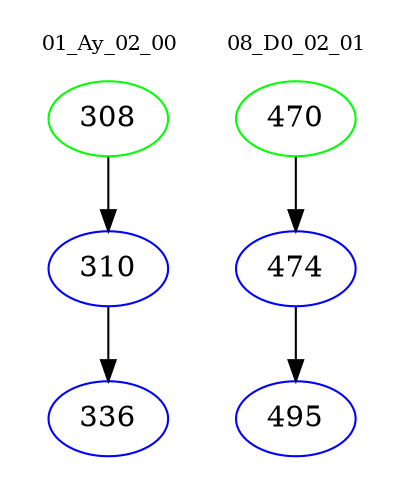 digraph{
subgraph cluster_0 {
color = white
label = "01_Ay_02_00";
fontsize=10;
T0_308 [label="308", color="green"]
T0_308 -> T0_310 [color="black"]
T0_310 [label="310", color="blue"]
T0_310 -> T0_336 [color="black"]
T0_336 [label="336", color="blue"]
}
subgraph cluster_1 {
color = white
label = "08_D0_02_01";
fontsize=10;
T1_470 [label="470", color="green"]
T1_470 -> T1_474 [color="black"]
T1_474 [label="474", color="blue"]
T1_474 -> T1_495 [color="black"]
T1_495 [label="495", color="blue"]
}
}
